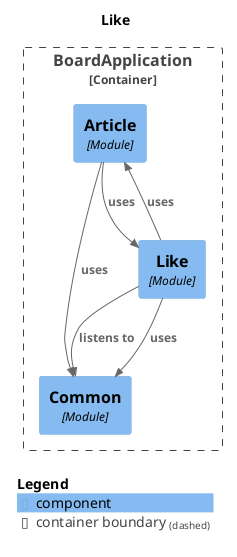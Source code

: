 @startuml
set separator none
title Like

top to bottom direction

!include <C4/C4>
!include <C4/C4_Context>
!include <C4/C4_Component>

Container_Boundary("BoardApplication.BoardApplication_boundary", "BoardApplication", $tags="") {
  Component(BoardApplication.BoardApplication.Article, "Article", $techn="Module", $descr="", $tags="", $link="")
  Component(BoardApplication.BoardApplication.Common, "Common", $techn="Module", $descr="", $tags="", $link="")
  Component(BoardApplication.BoardApplication.Like, "Like", $techn="Module", $descr="", $tags="", $link="")
}

Rel(BoardApplication.BoardApplication.Article, BoardApplication.BoardApplication.Common, "uses", $techn="", $tags="", $link="")
Rel(BoardApplication.BoardApplication.Article, BoardApplication.BoardApplication.Like, "uses", $techn="", $tags="", $link="")
Rel(BoardApplication.BoardApplication.Like, BoardApplication.BoardApplication.Common, "listens to", $techn="", $tags="", $link="")
Rel(BoardApplication.BoardApplication.Like, BoardApplication.BoardApplication.Common, "uses", $techn="", $tags="", $link="")
Rel(BoardApplication.BoardApplication.Like, BoardApplication.BoardApplication.Article, "uses", $techn="", $tags="", $link="")

SHOW_LEGEND(true)
@enduml
